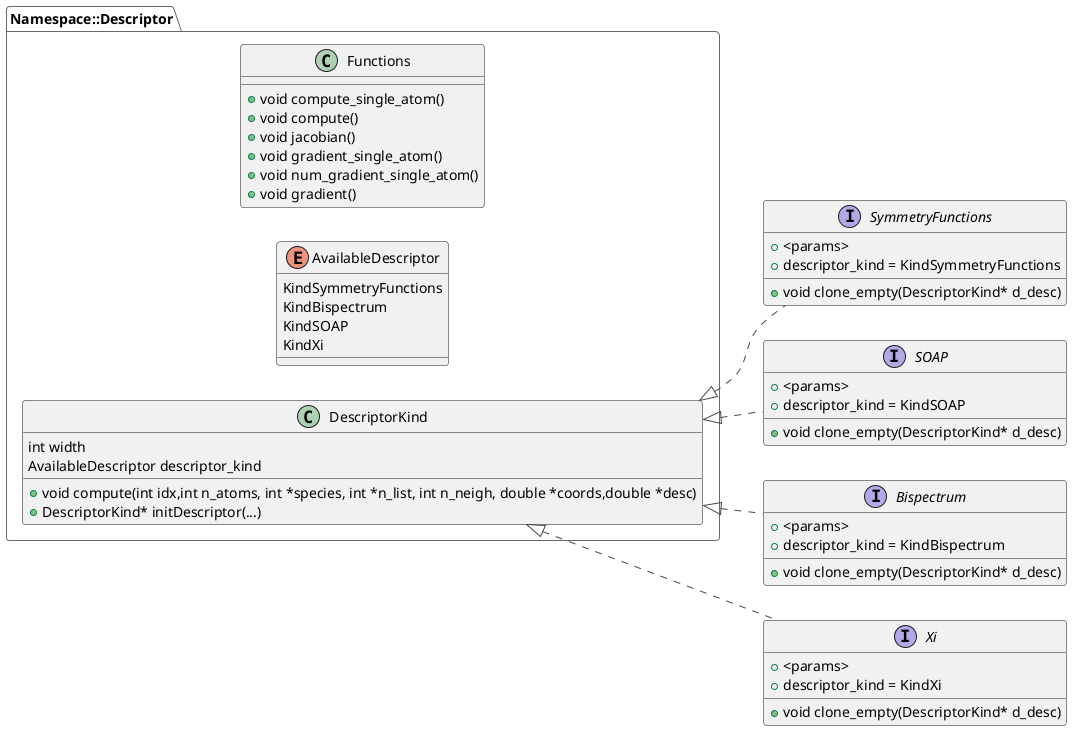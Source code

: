 @startuml
!theme vibrant
left to right direction
namespace Namespace::Descriptor {
    class Functions{
        +void compute_single_atom()
        +void compute()
        +void jacobian()
        +void gradient_single_atom()
        +void num_gradient_single_atom()
        +void gradient()
    }

    enum AvailableDescriptor{
        KindSymmetryFunctions
        KindBispectrum
        KindSOAP
        KindXi
    }

    class DescriptorKind{
        int width
        AvailableDescriptor descriptor_kind

        +void compute(int idx,int n_atoms, int *species, int *n_list, int n_neigh, double *coords,double *desc)
        +DescriptorKind* initDescriptor(...)
    }

 }
DescriptorKind <|.. SymmetryFunctions
DescriptorKind <|.. SOAP
DescriptorKind <|.. Bispectrum
DescriptorKind <|.. Xi

   interface SymmetryFunctions{
        +<params>
        +descriptor_kind = KindSymmetryFunctions
        +void clone_empty(DescriptorKind* d_desc)
    }

   interface SOAP{
        +<params>
        +descriptor_kind = KindSOAP
        +void clone_empty(DescriptorKind* d_desc)
    }

   interface Xi{
        +<params>
        +descriptor_kind = KindXi
        +void clone_empty(DescriptorKind* d_desc)
    }

   interface Bispectrum{
        +<params>
        +descriptor_kind = KindBispectrum
        +void clone_empty(DescriptorKind* d_desc)
    }
@enduml